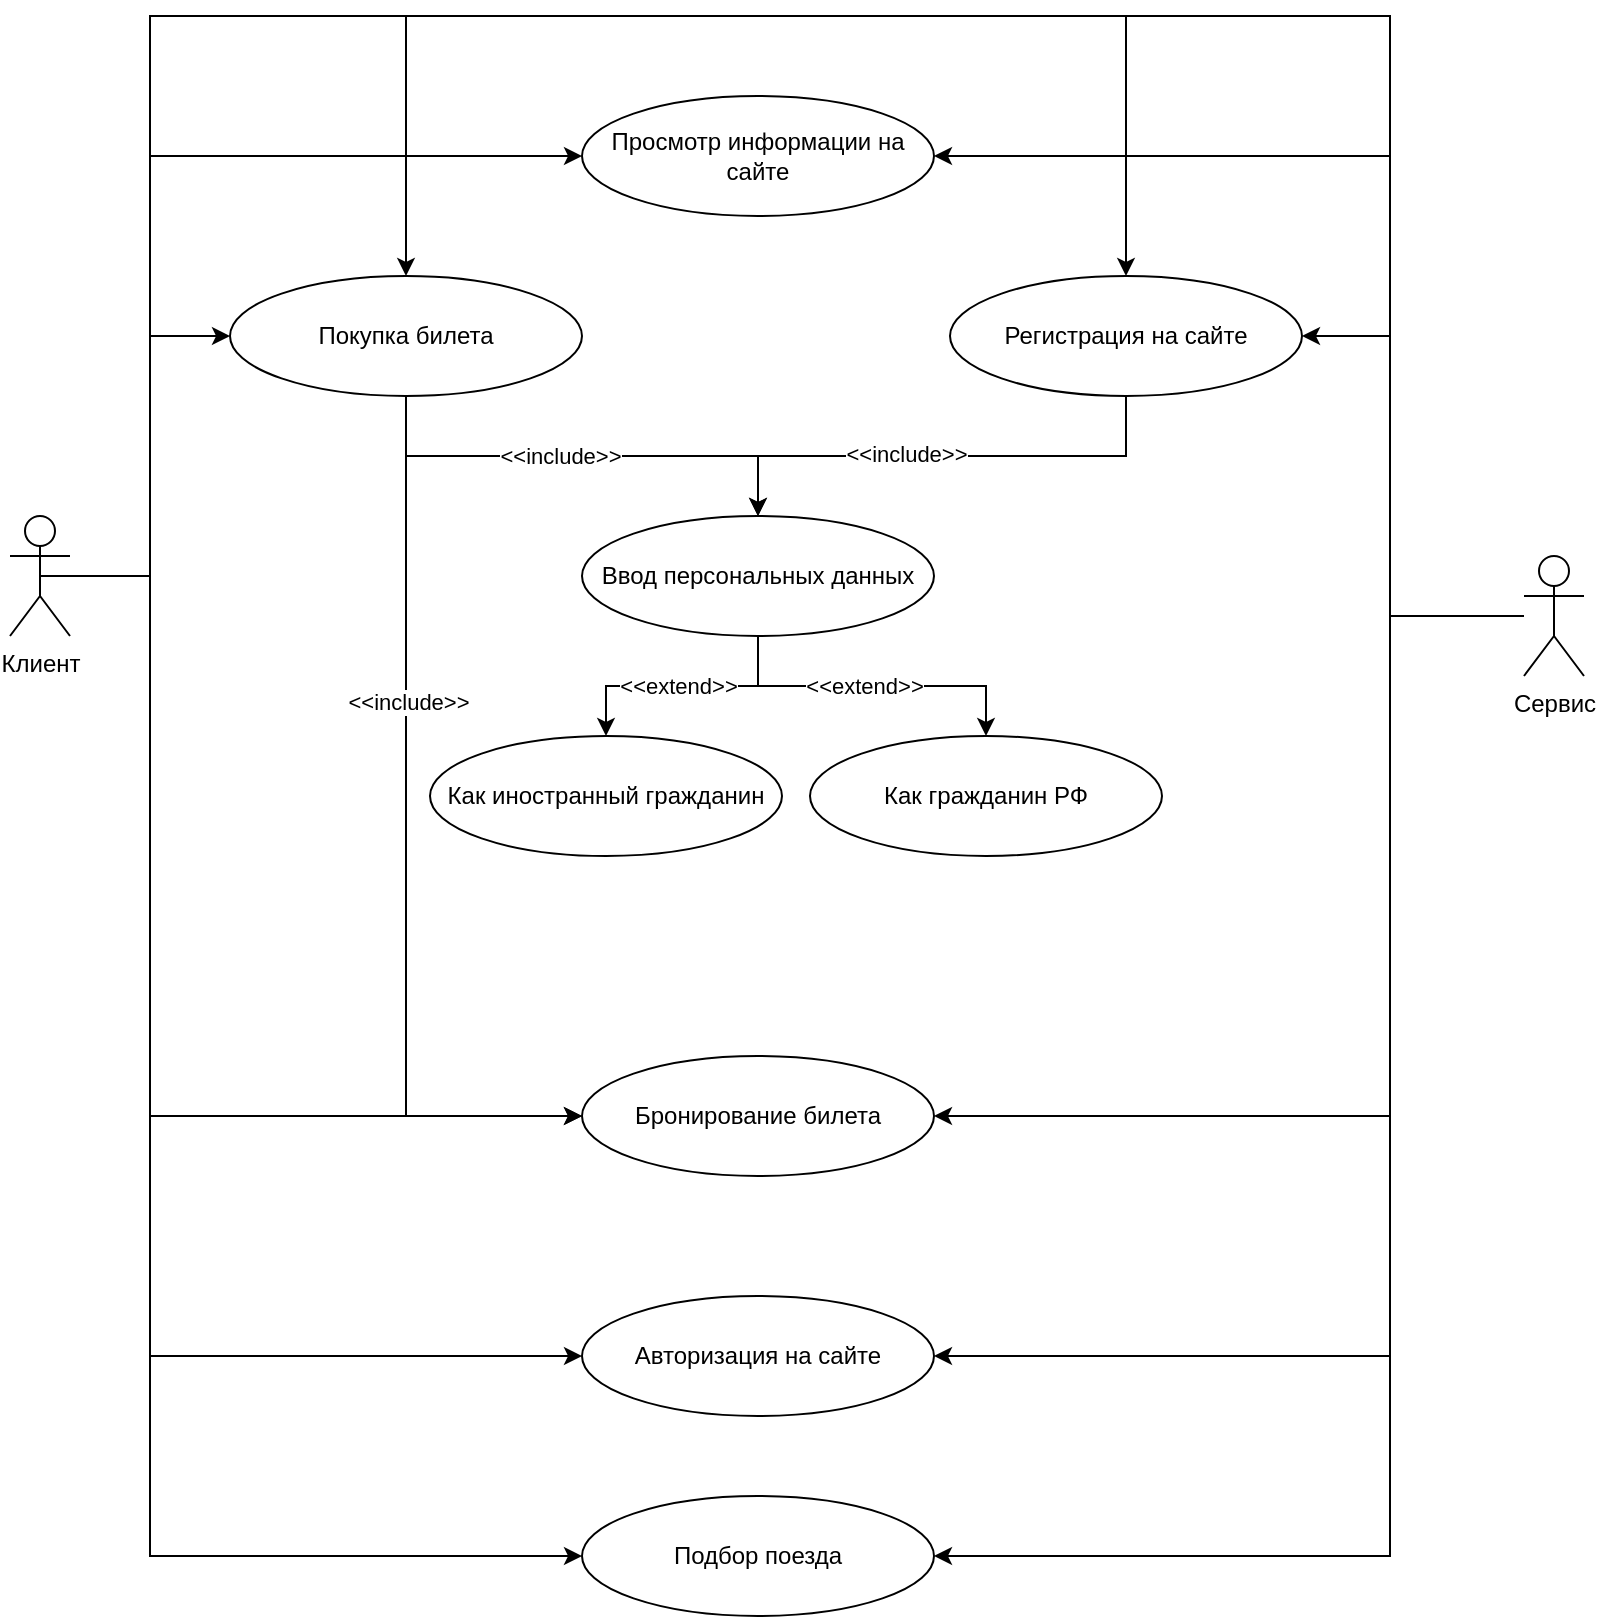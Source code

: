 <mxfile version="21.7.2" type="github">
  <diagram name="Страница — 1" id="Yi0TKhcOTMXt4n0nSECJ">
    <mxGraphModel dx="1247" dy="791" grid="1" gridSize="10" guides="1" tooltips="1" connect="1" arrows="1" fold="1" page="1" pageScale="1" pageWidth="827" pageHeight="1169" math="0" shadow="0">
      <root>
        <mxCell id="0" />
        <mxCell id="1" parent="0" />
        <mxCell id="NI0kGWZ0YullOQH03QsT-24" style="edgeStyle=orthogonalEdgeStyle;rounded=0;orthogonalLoop=1;jettySize=auto;html=1;entryX=0;entryY=0.5;entryDx=0;entryDy=0;" edge="1" parent="1" source="NI0kGWZ0YullOQH03QsT-1" target="NI0kGWZ0YullOQH03QsT-3">
          <mxGeometry relative="1" as="geometry" />
        </mxCell>
        <mxCell id="NI0kGWZ0YullOQH03QsT-25" style="edgeStyle=orthogonalEdgeStyle;rounded=0;orthogonalLoop=1;jettySize=auto;html=1;exitX=0.5;exitY=0.5;exitDx=0;exitDy=0;exitPerimeter=0;entryX=0;entryY=0.5;entryDx=0;entryDy=0;" edge="1" parent="1" source="NI0kGWZ0YullOQH03QsT-1" target="NI0kGWZ0YullOQH03QsT-2">
          <mxGeometry relative="1" as="geometry">
            <Array as="points">
              <mxPoint x="110" y="290" />
              <mxPoint x="110" y="80" />
            </Array>
          </mxGeometry>
        </mxCell>
        <mxCell id="NI0kGWZ0YullOQH03QsT-26" style="edgeStyle=orthogonalEdgeStyle;rounded=0;orthogonalLoop=1;jettySize=auto;html=1;exitX=0.5;exitY=0.5;exitDx=0;exitDy=0;exitPerimeter=0;entryX=0;entryY=0.5;entryDx=0;entryDy=0;" edge="1" parent="1" source="NI0kGWZ0YullOQH03QsT-1" target="NI0kGWZ0YullOQH03QsT-9">
          <mxGeometry relative="1" as="geometry">
            <Array as="points">
              <mxPoint x="110" y="290" />
              <mxPoint x="110" y="680" />
            </Array>
          </mxGeometry>
        </mxCell>
        <mxCell id="NI0kGWZ0YullOQH03QsT-27" style="edgeStyle=orthogonalEdgeStyle;rounded=0;orthogonalLoop=1;jettySize=auto;html=1;exitX=0.5;exitY=0.5;exitDx=0;exitDy=0;exitPerimeter=0;entryX=0;entryY=0.5;entryDx=0;entryDy=0;" edge="1" parent="1" source="NI0kGWZ0YullOQH03QsT-1" target="NI0kGWZ0YullOQH03QsT-7">
          <mxGeometry relative="1" as="geometry">
            <Array as="points">
              <mxPoint x="110" y="290" />
              <mxPoint x="110" y="780" />
            </Array>
          </mxGeometry>
        </mxCell>
        <mxCell id="NI0kGWZ0YullOQH03QsT-28" style="edgeStyle=orthogonalEdgeStyle;rounded=0;orthogonalLoop=1;jettySize=auto;html=1;exitX=0.5;exitY=0.5;exitDx=0;exitDy=0;exitPerimeter=0;entryX=0;entryY=0.5;entryDx=0;entryDy=0;" edge="1" parent="1" source="NI0kGWZ0YullOQH03QsT-1" target="NI0kGWZ0YullOQH03QsT-4">
          <mxGeometry relative="1" as="geometry">
            <Array as="points">
              <mxPoint x="110" y="290" />
              <mxPoint x="110" y="560" />
            </Array>
          </mxGeometry>
        </mxCell>
        <mxCell id="NI0kGWZ0YullOQH03QsT-35" style="edgeStyle=orthogonalEdgeStyle;rounded=0;orthogonalLoop=1;jettySize=auto;html=1;exitX=0.5;exitY=0.5;exitDx=0;exitDy=0;exitPerimeter=0;entryX=0.5;entryY=0;entryDx=0;entryDy=0;" edge="1" parent="1" source="NI0kGWZ0YullOQH03QsT-1" target="NI0kGWZ0YullOQH03QsT-5">
          <mxGeometry relative="1" as="geometry">
            <Array as="points">
              <mxPoint x="110" y="290" />
              <mxPoint x="110" y="10" />
              <mxPoint x="598" y="10" />
            </Array>
          </mxGeometry>
        </mxCell>
        <mxCell id="NI0kGWZ0YullOQH03QsT-1" value="Клиент" style="shape=umlActor;verticalLabelPosition=bottom;verticalAlign=top;html=1;" vertex="1" parent="1">
          <mxGeometry x="40" y="260" width="30" height="60" as="geometry" />
        </mxCell>
        <mxCell id="NI0kGWZ0YullOQH03QsT-2" value="Просмотр информации на сайте" style="ellipse;whiteSpace=wrap;html=1;" vertex="1" parent="1">
          <mxGeometry x="326" y="50" width="176" height="60" as="geometry" />
        </mxCell>
        <mxCell id="NI0kGWZ0YullOQH03QsT-11" style="edgeStyle=orthogonalEdgeStyle;rounded=0;orthogonalLoop=1;jettySize=auto;html=1;" edge="1" parent="1" source="NI0kGWZ0YullOQH03QsT-3" target="NI0kGWZ0YullOQH03QsT-10">
          <mxGeometry relative="1" as="geometry" />
        </mxCell>
        <mxCell id="NI0kGWZ0YullOQH03QsT-14" value="&amp;lt;&amp;lt;include&amp;gt;&amp;gt;" style="edgeLabel;html=1;align=center;verticalAlign=middle;resizable=0;points=[];" vertex="1" connectable="0" parent="NI0kGWZ0YullOQH03QsT-11">
          <mxGeometry x="-0.093" relative="1" as="geometry">
            <mxPoint as="offset" />
          </mxGeometry>
        </mxCell>
        <mxCell id="NI0kGWZ0YullOQH03QsT-15" style="edgeStyle=orthogonalEdgeStyle;rounded=0;orthogonalLoop=1;jettySize=auto;html=1;exitX=0.5;exitY=1;exitDx=0;exitDy=0;entryX=0;entryY=0.5;entryDx=0;entryDy=0;" edge="1" parent="1" source="NI0kGWZ0YullOQH03QsT-3" target="NI0kGWZ0YullOQH03QsT-4">
          <mxGeometry relative="1" as="geometry" />
        </mxCell>
        <mxCell id="NI0kGWZ0YullOQH03QsT-16" value="&amp;lt;&amp;lt;include&amp;gt;&amp;gt;" style="edgeLabel;html=1;align=center;verticalAlign=middle;resizable=0;points=[];" vertex="1" connectable="0" parent="NI0kGWZ0YullOQH03QsT-15">
          <mxGeometry x="-0.317" y="1" relative="1" as="geometry">
            <mxPoint as="offset" />
          </mxGeometry>
        </mxCell>
        <mxCell id="NI0kGWZ0YullOQH03QsT-3" value="Покупка билета" style="ellipse;whiteSpace=wrap;html=1;" vertex="1" parent="1">
          <mxGeometry x="150" y="140" width="176" height="60" as="geometry" />
        </mxCell>
        <mxCell id="NI0kGWZ0YullOQH03QsT-4" value="Бронирование билета" style="ellipse;whiteSpace=wrap;html=1;" vertex="1" parent="1">
          <mxGeometry x="326" y="530" width="176" height="60" as="geometry" />
        </mxCell>
        <mxCell id="NI0kGWZ0YullOQH03QsT-12" style="edgeStyle=orthogonalEdgeStyle;rounded=0;orthogonalLoop=1;jettySize=auto;html=1;exitX=0.5;exitY=1;exitDx=0;exitDy=0;entryX=0.5;entryY=0;entryDx=0;entryDy=0;" edge="1" parent="1" source="NI0kGWZ0YullOQH03QsT-5" target="NI0kGWZ0YullOQH03QsT-10">
          <mxGeometry relative="1" as="geometry" />
        </mxCell>
        <mxCell id="NI0kGWZ0YullOQH03QsT-13" value="&amp;lt;&amp;lt;include&amp;gt;&amp;gt;" style="edgeLabel;html=1;align=center;verticalAlign=middle;resizable=0;points=[];" vertex="1" connectable="0" parent="NI0kGWZ0YullOQH03QsT-12">
          <mxGeometry x="0.148" y="-1" relative="1" as="geometry">
            <mxPoint as="offset" />
          </mxGeometry>
        </mxCell>
        <mxCell id="NI0kGWZ0YullOQH03QsT-5" value="Регистрация на сайте" style="ellipse;whiteSpace=wrap;html=1;" vertex="1" parent="1">
          <mxGeometry x="510" y="140" width="176" height="60" as="geometry" />
        </mxCell>
        <mxCell id="NI0kGWZ0YullOQH03QsT-29" style="edgeStyle=orthogonalEdgeStyle;rounded=0;orthogonalLoop=1;jettySize=auto;html=1;entryX=1;entryY=0.5;entryDx=0;entryDy=0;" edge="1" parent="1" source="NI0kGWZ0YullOQH03QsT-6" target="NI0kGWZ0YullOQH03QsT-2">
          <mxGeometry relative="1" as="geometry">
            <Array as="points">
              <mxPoint x="730" y="310" />
              <mxPoint x="730" y="80" />
            </Array>
          </mxGeometry>
        </mxCell>
        <mxCell id="NI0kGWZ0YullOQH03QsT-30" style="edgeStyle=orthogonalEdgeStyle;rounded=0;orthogonalLoop=1;jettySize=auto;html=1;entryX=1;entryY=0.5;entryDx=0;entryDy=0;" edge="1" parent="1" source="NI0kGWZ0YullOQH03QsT-6" target="NI0kGWZ0YullOQH03QsT-4">
          <mxGeometry relative="1" as="geometry">
            <Array as="points">
              <mxPoint x="730" y="310" />
              <mxPoint x="730" y="560" />
            </Array>
          </mxGeometry>
        </mxCell>
        <mxCell id="NI0kGWZ0YullOQH03QsT-31" style="edgeStyle=orthogonalEdgeStyle;rounded=0;orthogonalLoop=1;jettySize=auto;html=1;entryX=1;entryY=0.5;entryDx=0;entryDy=0;" edge="1" parent="1" source="NI0kGWZ0YullOQH03QsT-6" target="NI0kGWZ0YullOQH03QsT-9">
          <mxGeometry relative="1" as="geometry">
            <Array as="points">
              <mxPoint x="730" y="310" />
              <mxPoint x="730" y="680" />
            </Array>
          </mxGeometry>
        </mxCell>
        <mxCell id="NI0kGWZ0YullOQH03QsT-32" style="edgeStyle=orthogonalEdgeStyle;rounded=0;orthogonalLoop=1;jettySize=auto;html=1;entryX=1;entryY=0.5;entryDx=0;entryDy=0;" edge="1" parent="1" source="NI0kGWZ0YullOQH03QsT-6" target="NI0kGWZ0YullOQH03QsT-7">
          <mxGeometry relative="1" as="geometry">
            <Array as="points">
              <mxPoint x="730" y="310" />
              <mxPoint x="730" y="780" />
            </Array>
          </mxGeometry>
        </mxCell>
        <mxCell id="NI0kGWZ0YullOQH03QsT-33" style="edgeStyle=orthogonalEdgeStyle;rounded=0;orthogonalLoop=1;jettySize=auto;html=1;entryX=1;entryY=0.5;entryDx=0;entryDy=0;" edge="1" parent="1" source="NI0kGWZ0YullOQH03QsT-6" target="NI0kGWZ0YullOQH03QsT-5">
          <mxGeometry relative="1" as="geometry">
            <Array as="points">
              <mxPoint x="730" y="310" />
              <mxPoint x="730" y="170" />
            </Array>
          </mxGeometry>
        </mxCell>
        <mxCell id="NI0kGWZ0YullOQH03QsT-34" style="edgeStyle=orthogonalEdgeStyle;rounded=0;orthogonalLoop=1;jettySize=auto;html=1;entryX=0.5;entryY=0;entryDx=0;entryDy=0;" edge="1" parent="1" source="NI0kGWZ0YullOQH03QsT-6" target="NI0kGWZ0YullOQH03QsT-3">
          <mxGeometry relative="1" as="geometry">
            <Array as="points">
              <mxPoint x="730" y="310" />
              <mxPoint x="730" y="10" />
              <mxPoint x="238" y="10" />
            </Array>
          </mxGeometry>
        </mxCell>
        <mxCell id="NI0kGWZ0YullOQH03QsT-6" value="Сервис" style="shape=umlActor;verticalLabelPosition=bottom;verticalAlign=top;html=1;" vertex="1" parent="1">
          <mxGeometry x="797" y="280" width="30" height="60" as="geometry" />
        </mxCell>
        <mxCell id="NI0kGWZ0YullOQH03QsT-7" value="Подбор поезда" style="ellipse;whiteSpace=wrap;html=1;" vertex="1" parent="1">
          <mxGeometry x="326" y="750" width="176" height="60" as="geometry" />
        </mxCell>
        <mxCell id="NI0kGWZ0YullOQH03QsT-9" value="Авторизация на сайте" style="ellipse;whiteSpace=wrap;html=1;" vertex="1" parent="1">
          <mxGeometry x="326" y="650" width="176" height="60" as="geometry" />
        </mxCell>
        <mxCell id="NI0kGWZ0YullOQH03QsT-20" style="edgeStyle=orthogonalEdgeStyle;rounded=0;orthogonalLoop=1;jettySize=auto;html=1;exitX=0.5;exitY=1;exitDx=0;exitDy=0;entryX=0.5;entryY=0;entryDx=0;entryDy=0;" edge="1" parent="1" source="NI0kGWZ0YullOQH03QsT-10" target="NI0kGWZ0YullOQH03QsT-19">
          <mxGeometry relative="1" as="geometry" />
        </mxCell>
        <mxCell id="NI0kGWZ0YullOQH03QsT-22" value="&amp;lt;&amp;lt;extend&amp;gt;&amp;gt;" style="edgeLabel;html=1;align=center;verticalAlign=middle;resizable=0;points=[];" vertex="1" connectable="0" parent="NI0kGWZ0YullOQH03QsT-20">
          <mxGeometry x="0.028" relative="1" as="geometry">
            <mxPoint as="offset" />
          </mxGeometry>
        </mxCell>
        <mxCell id="NI0kGWZ0YullOQH03QsT-21" style="edgeStyle=orthogonalEdgeStyle;rounded=0;orthogonalLoop=1;jettySize=auto;html=1;exitX=0.5;exitY=1;exitDx=0;exitDy=0;entryX=0.5;entryY=0;entryDx=0;entryDy=0;" edge="1" parent="1" source="NI0kGWZ0YullOQH03QsT-10" target="NI0kGWZ0YullOQH03QsT-18">
          <mxGeometry relative="1" as="geometry" />
        </mxCell>
        <mxCell id="NI0kGWZ0YullOQH03QsT-23" value="&amp;lt;&amp;lt;extend&amp;gt;&amp;gt;" style="edgeLabel;html=1;align=center;verticalAlign=middle;resizable=0;points=[];" vertex="1" connectable="0" parent="NI0kGWZ0YullOQH03QsT-21">
          <mxGeometry x="-0.048" relative="1" as="geometry">
            <mxPoint as="offset" />
          </mxGeometry>
        </mxCell>
        <mxCell id="NI0kGWZ0YullOQH03QsT-10" value="Ввод персональных данных" style="ellipse;whiteSpace=wrap;html=1;" vertex="1" parent="1">
          <mxGeometry x="326" y="260" width="176" height="60" as="geometry" />
        </mxCell>
        <mxCell id="NI0kGWZ0YullOQH03QsT-18" value="Как гражданин РФ" style="ellipse;whiteSpace=wrap;html=1;" vertex="1" parent="1">
          <mxGeometry x="440" y="370" width="176" height="60" as="geometry" />
        </mxCell>
        <mxCell id="NI0kGWZ0YullOQH03QsT-19" value="Как иностранный гражданин" style="ellipse;whiteSpace=wrap;html=1;" vertex="1" parent="1">
          <mxGeometry x="250" y="370" width="176" height="60" as="geometry" />
        </mxCell>
      </root>
    </mxGraphModel>
  </diagram>
</mxfile>
